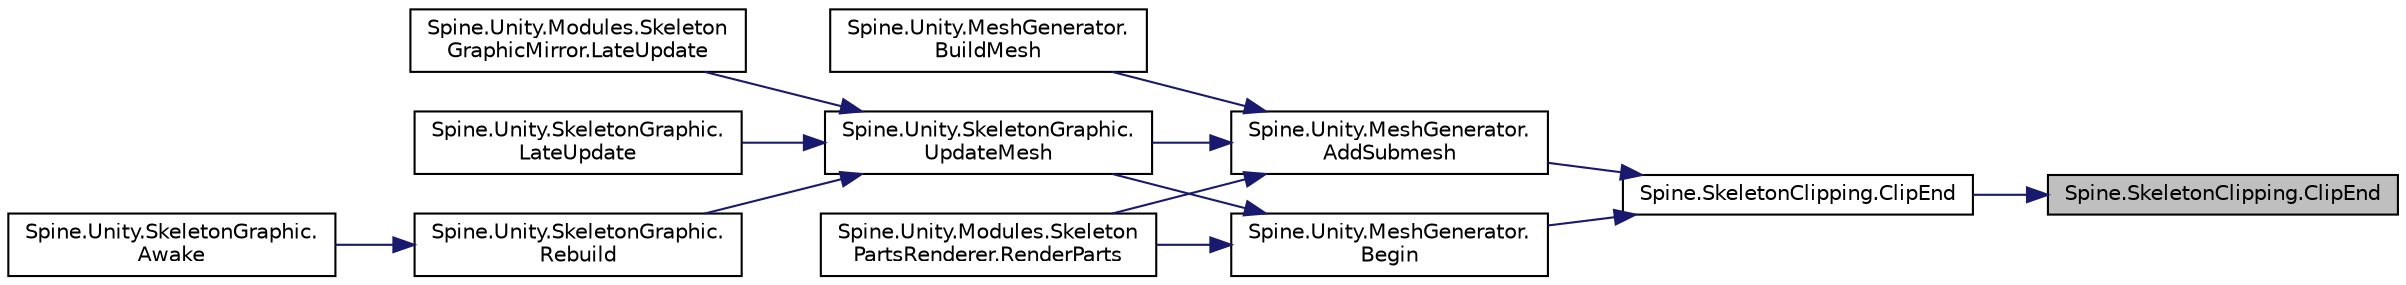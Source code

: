 digraph "Spine.SkeletonClipping.ClipEnd"
{
 // LATEX_PDF_SIZE
  edge [fontname="Helvetica",fontsize="10",labelfontname="Helvetica",labelfontsize="10"];
  node [fontname="Helvetica",fontsize="10",shape=record];
  rankdir="RL";
  Node1 [label="Spine.SkeletonClipping.ClipEnd",height=0.2,width=0.4,color="black", fillcolor="grey75", style="filled", fontcolor="black",tooltip=" "];
  Node1 -> Node2 [dir="back",color="midnightblue",fontsize="10",style="solid"];
  Node2 [label="Spine.SkeletonClipping.ClipEnd",height=0.2,width=0.4,color="black", fillcolor="white", style="filled",URL="$class_spine_1_1_skeleton_clipping.html#a1a07278048c33b547f8a596c41ceb4bb",tooltip=" "];
  Node2 -> Node3 [dir="back",color="midnightblue",fontsize="10",style="solid"];
  Node3 [label="Spine.Unity.MeshGenerator.\lAddSubmesh",height=0.2,width=0.4,color="black", fillcolor="white", style="filled",URL="$class_spine_1_1_unity_1_1_mesh_generator.html#aa952a9e80b0019d3bbeb457175e00e7a",tooltip=" "];
  Node3 -> Node4 [dir="back",color="midnightblue",fontsize="10",style="solid"];
  Node4 [label="Spine.Unity.MeshGenerator.\lBuildMesh",height=0.2,width=0.4,color="black", fillcolor="white", style="filled",URL="$class_spine_1_1_unity_1_1_mesh_generator.html#afde88fe03d1b02324d25a61887315f1e",tooltip=" "];
  Node3 -> Node5 [dir="back",color="midnightblue",fontsize="10",style="solid"];
  Node5 [label="Spine.Unity.Modules.Skeleton\lPartsRenderer.RenderParts",height=0.2,width=0.4,color="black", fillcolor="white", style="filled",URL="$class_spine_1_1_unity_1_1_modules_1_1_skeleton_parts_renderer.html#a43a8dd16f1f503a5b350223f35d20544",tooltip=" "];
  Node3 -> Node6 [dir="back",color="midnightblue",fontsize="10",style="solid"];
  Node6 [label="Spine.Unity.SkeletonGraphic.\lUpdateMesh",height=0.2,width=0.4,color="black", fillcolor="white", style="filled",URL="$class_spine_1_1_unity_1_1_skeleton_graphic.html#a1811fb0d59465b27a278b3aaf8058c36",tooltip=" "];
  Node6 -> Node7 [dir="back",color="midnightblue",fontsize="10",style="solid"];
  Node7 [label="Spine.Unity.Modules.Skeleton\lGraphicMirror.LateUpdate",height=0.2,width=0.4,color="black", fillcolor="white", style="filled",URL="$class_spine_1_1_unity_1_1_modules_1_1_skeleton_graphic_mirror.html#a4001ca65fa40eb1b20cc4bf5387a3e8c",tooltip=" "];
  Node6 -> Node8 [dir="back",color="midnightblue",fontsize="10",style="solid"];
  Node8 [label="Spine.Unity.SkeletonGraphic.\lLateUpdate",height=0.2,width=0.4,color="black", fillcolor="white", style="filled",URL="$class_spine_1_1_unity_1_1_skeleton_graphic.html#ab8b35c979b6e1055211a977cb2d536f7",tooltip=" "];
  Node6 -> Node9 [dir="back",color="midnightblue",fontsize="10",style="solid"];
  Node9 [label="Spine.Unity.SkeletonGraphic.\lRebuild",height=0.2,width=0.4,color="black", fillcolor="white", style="filled",URL="$class_spine_1_1_unity_1_1_skeleton_graphic.html#a7fde4a7dd80d3ffb39777dc62d15cbda",tooltip=" "];
  Node9 -> Node10 [dir="back",color="midnightblue",fontsize="10",style="solid"];
  Node10 [label="Spine.Unity.SkeletonGraphic.\lAwake",height=0.2,width=0.4,color="black", fillcolor="white", style="filled",URL="$class_spine_1_1_unity_1_1_skeleton_graphic.html#a64245d774427a891bdabe21bcdf6dead",tooltip=" "];
  Node2 -> Node11 [dir="back",color="midnightblue",fontsize="10",style="solid"];
  Node11 [label="Spine.Unity.MeshGenerator.\lBegin",height=0.2,width=0.4,color="black", fillcolor="white", style="filled",URL="$class_spine_1_1_unity_1_1_mesh_generator.html#a2e1652f1dac9f494da4dfe73c91b564d",tooltip=" "];
  Node11 -> Node5 [dir="back",color="midnightblue",fontsize="10",style="solid"];
  Node11 -> Node6 [dir="back",color="midnightblue",fontsize="10",style="solid"];
}
